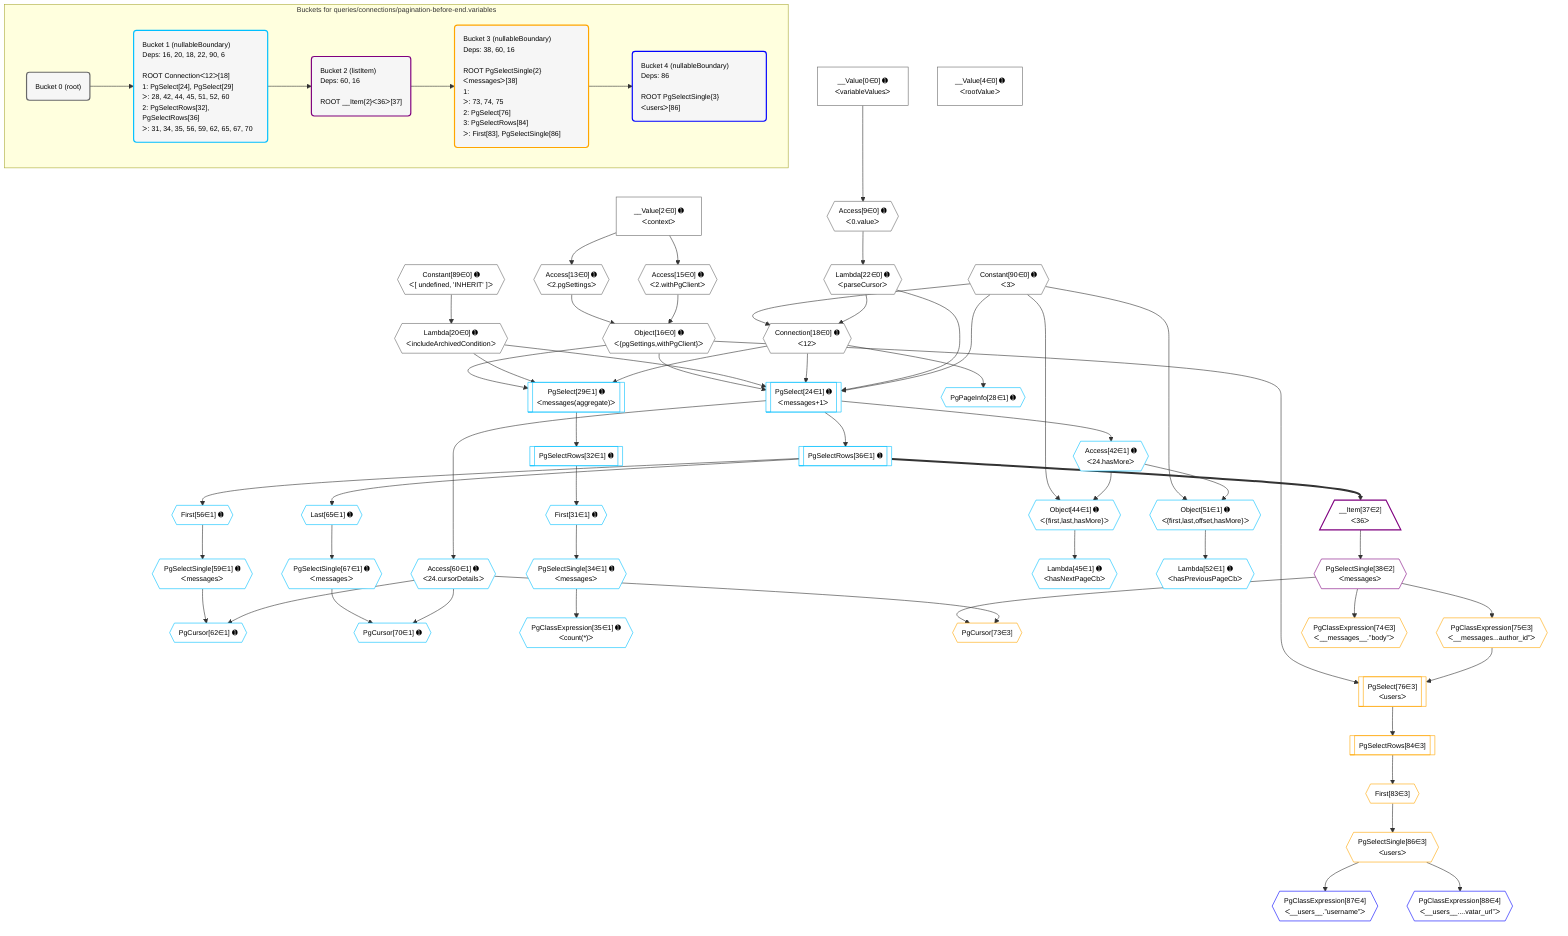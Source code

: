 %%{init: {'themeVariables': { 'fontSize': '12px'}}}%%
graph TD
    classDef path fill:#eee,stroke:#000,color:#000
    classDef plan fill:#fff,stroke-width:1px,color:#000
    classDef itemplan fill:#fff,stroke-width:2px,color:#000
    classDef unbatchedplan fill:#dff,stroke-width:1px,color:#000
    classDef sideeffectplan fill:#fcc,stroke-width:2px,color:#000
    classDef bucket fill:#f6f6f6,color:#000,stroke-width:2px,text-align:left

    subgraph "Buckets for queries/connections/pagination-before-end.variables"
    Bucket0("Bucket 0 (root)"):::bucket
    Bucket1("Bucket 1 (nullableBoundary)<br />Deps: 16, 20, 18, 22, 90, 6<br /><br />ROOT Connectionᐸ12ᐳ[18]<br />1: PgSelect[24], PgSelect[29]<br />ᐳ: 28, 42, 44, 45, 51, 52, 60<br />2: PgSelectRows[32], PgSelectRows[36]<br />ᐳ: 31, 34, 35, 56, 59, 62, 65, 67, 70"):::bucket
    Bucket2("Bucket 2 (listItem)<br />Deps: 60, 16<br /><br />ROOT __Item{2}ᐸ36ᐳ[37]"):::bucket
    Bucket3("Bucket 3 (nullableBoundary)<br />Deps: 38, 60, 16<br /><br />ROOT PgSelectSingle{2}ᐸmessagesᐳ[38]<br />1: <br />ᐳ: 73, 74, 75<br />2: PgSelect[76]<br />3: PgSelectRows[84]<br />ᐳ: First[83], PgSelectSingle[86]"):::bucket
    Bucket4("Bucket 4 (nullableBoundary)<br />Deps: 86<br /><br />ROOT PgSelectSingle{3}ᐸusersᐳ[86]"):::bucket
    end
    Bucket0 --> Bucket1
    Bucket1 --> Bucket2
    Bucket2 --> Bucket3
    Bucket3 --> Bucket4

    %% plan dependencies
    Object16{{"Object[16∈0] ➊<br />ᐸ{pgSettings,withPgClient}ᐳ"}}:::plan
    Access13{{"Access[13∈0] ➊<br />ᐸ2.pgSettingsᐳ"}}:::plan
    Access15{{"Access[15∈0] ➊<br />ᐸ2.withPgClientᐳ"}}:::plan
    Access13 & Access15 --> Object16
    Connection18{{"Connection[18∈0] ➊<br />ᐸ12ᐳ"}}:::plan
    Constant90{{"Constant[90∈0] ➊<br />ᐸ3ᐳ"}}:::plan
    Lambda22{{"Lambda[22∈0] ➊<br />ᐸparseCursorᐳ"}}:::plan
    Constant90 & Lambda22 --> Connection18
    Access9{{"Access[9∈0] ➊<br />ᐸ0.valueᐳ"}}:::plan
    __Value0["__Value[0∈0] ➊<br />ᐸvariableValuesᐳ"]:::plan
    __Value0 --> Access9
    __Value2["__Value[2∈0] ➊<br />ᐸcontextᐳ"]:::plan
    __Value2 --> Access13
    __Value2 --> Access15
    Lambda20{{"Lambda[20∈0] ➊<br />ᐸincludeArchivedConditionᐳ"}}:::plan
    Constant89{{"Constant[89∈0] ➊<br />ᐸ[ undefined, 'INHERIT' ]ᐳ"}}:::plan
    Constant89 --> Lambda20
    Access9 --> Lambda22
    __Value4["__Value[4∈0] ➊<br />ᐸrootValueᐳ"]:::plan
    PgSelect24[["PgSelect[24∈1] ➊<br />ᐸmessages+1ᐳ"]]:::plan
    Object16 & Lambda20 & Connection18 & Lambda22 & Constant90 --> PgSelect24
    Object51{{"Object[51∈1] ➊<br />ᐸ{first,last,offset,hasMore}ᐳ"}}:::plan
    Access42{{"Access[42∈1] ➊<br />ᐸ24.hasMoreᐳ"}}:::plan
    Constant90 & Access42 --> Object51
    PgSelect29[["PgSelect[29∈1] ➊<br />ᐸmessages(aggregate)ᐳ"]]:::plan
    Object16 & Lambda20 & Connection18 --> PgSelect29
    Object44{{"Object[44∈1] ➊<br />ᐸ{first,last,hasMore}ᐳ"}}:::plan
    Constant90 & Access42 --> Object44
    PgCursor62{{"PgCursor[62∈1] ➊"}}:::plan
    PgSelectSingle59{{"PgSelectSingle[59∈1] ➊<br />ᐸmessagesᐳ"}}:::plan
    Access60{{"Access[60∈1] ➊<br />ᐸ24.cursorDetailsᐳ"}}:::plan
    PgSelectSingle59 & Access60 --> PgCursor62
    PgCursor70{{"PgCursor[70∈1] ➊"}}:::plan
    PgSelectSingle67{{"PgSelectSingle[67∈1] ➊<br />ᐸmessagesᐳ"}}:::plan
    PgSelectSingle67 & Access60 --> PgCursor70
    PgPageInfo28{{"PgPageInfo[28∈1] ➊"}}:::plan
    Connection18 --> PgPageInfo28
    First31{{"First[31∈1] ➊"}}:::plan
    PgSelectRows32[["PgSelectRows[32∈1] ➊"]]:::plan
    PgSelectRows32 --> First31
    PgSelect29 --> PgSelectRows32
    PgSelectSingle34{{"PgSelectSingle[34∈1] ➊<br />ᐸmessagesᐳ"}}:::plan
    First31 --> PgSelectSingle34
    PgClassExpression35{{"PgClassExpression[35∈1] ➊<br />ᐸcount(*)ᐳ"}}:::plan
    PgSelectSingle34 --> PgClassExpression35
    PgSelectRows36[["PgSelectRows[36∈1] ➊"]]:::plan
    PgSelect24 --> PgSelectRows36
    PgSelect24 --> Access42
    Lambda45{{"Lambda[45∈1] ➊<br />ᐸhasNextPageCbᐳ"}}:::plan
    Object44 --> Lambda45
    Lambda52{{"Lambda[52∈1] ➊<br />ᐸhasPreviousPageCbᐳ"}}:::plan
    Object51 --> Lambda52
    First56{{"First[56∈1] ➊"}}:::plan
    PgSelectRows36 --> First56
    First56 --> PgSelectSingle59
    PgSelect24 --> Access60
    Last65{{"Last[65∈1] ➊"}}:::plan
    PgSelectRows36 --> Last65
    Last65 --> PgSelectSingle67
    __Item37[/"__Item[37∈2]<br />ᐸ36ᐳ"\]:::itemplan
    PgSelectRows36 ==> __Item37
    PgSelectSingle38{{"PgSelectSingle[38∈2]<br />ᐸmessagesᐳ"}}:::plan
    __Item37 --> PgSelectSingle38
    PgCursor73{{"PgCursor[73∈3]"}}:::plan
    PgSelectSingle38 & Access60 --> PgCursor73
    PgSelect76[["PgSelect[76∈3]<br />ᐸusersᐳ"]]:::plan
    PgClassExpression75{{"PgClassExpression[75∈3]<br />ᐸ__messages...author_id”ᐳ"}}:::plan
    Object16 & PgClassExpression75 --> PgSelect76
    PgClassExpression74{{"PgClassExpression[74∈3]<br />ᐸ__messages__.”body”ᐳ"}}:::plan
    PgSelectSingle38 --> PgClassExpression74
    PgSelectSingle38 --> PgClassExpression75
    First83{{"First[83∈3]"}}:::plan
    PgSelectRows84[["PgSelectRows[84∈3]"]]:::plan
    PgSelectRows84 --> First83
    PgSelect76 --> PgSelectRows84
    PgSelectSingle86{{"PgSelectSingle[86∈3]<br />ᐸusersᐳ"}}:::plan
    First83 --> PgSelectSingle86
    PgClassExpression87{{"PgClassExpression[87∈4]<br />ᐸ__users__.”username”ᐳ"}}:::plan
    PgSelectSingle86 --> PgClassExpression87
    PgClassExpression88{{"PgClassExpression[88∈4]<br />ᐸ__users__....vatar_url”ᐳ"}}:::plan
    PgSelectSingle86 --> PgClassExpression88

    %% define steps
    classDef bucket0 stroke:#696969
    class Bucket0,__Value0,__Value2,__Value4,Access9,Access13,Access15,Object16,Connection18,Lambda20,Lambda22,Constant89,Constant90 bucket0
    classDef bucket1 stroke:#00bfff
    class Bucket1,PgSelect24,PgPageInfo28,PgSelect29,First31,PgSelectRows32,PgSelectSingle34,PgClassExpression35,PgSelectRows36,Access42,Object44,Lambda45,Object51,Lambda52,First56,PgSelectSingle59,Access60,PgCursor62,Last65,PgSelectSingle67,PgCursor70 bucket1
    classDef bucket2 stroke:#7f007f
    class Bucket2,__Item37,PgSelectSingle38 bucket2
    classDef bucket3 stroke:#ffa500
    class Bucket3,PgCursor73,PgClassExpression74,PgClassExpression75,PgSelect76,First83,PgSelectRows84,PgSelectSingle86 bucket3
    classDef bucket4 stroke:#0000ff
    class Bucket4,PgClassExpression87,PgClassExpression88 bucket4